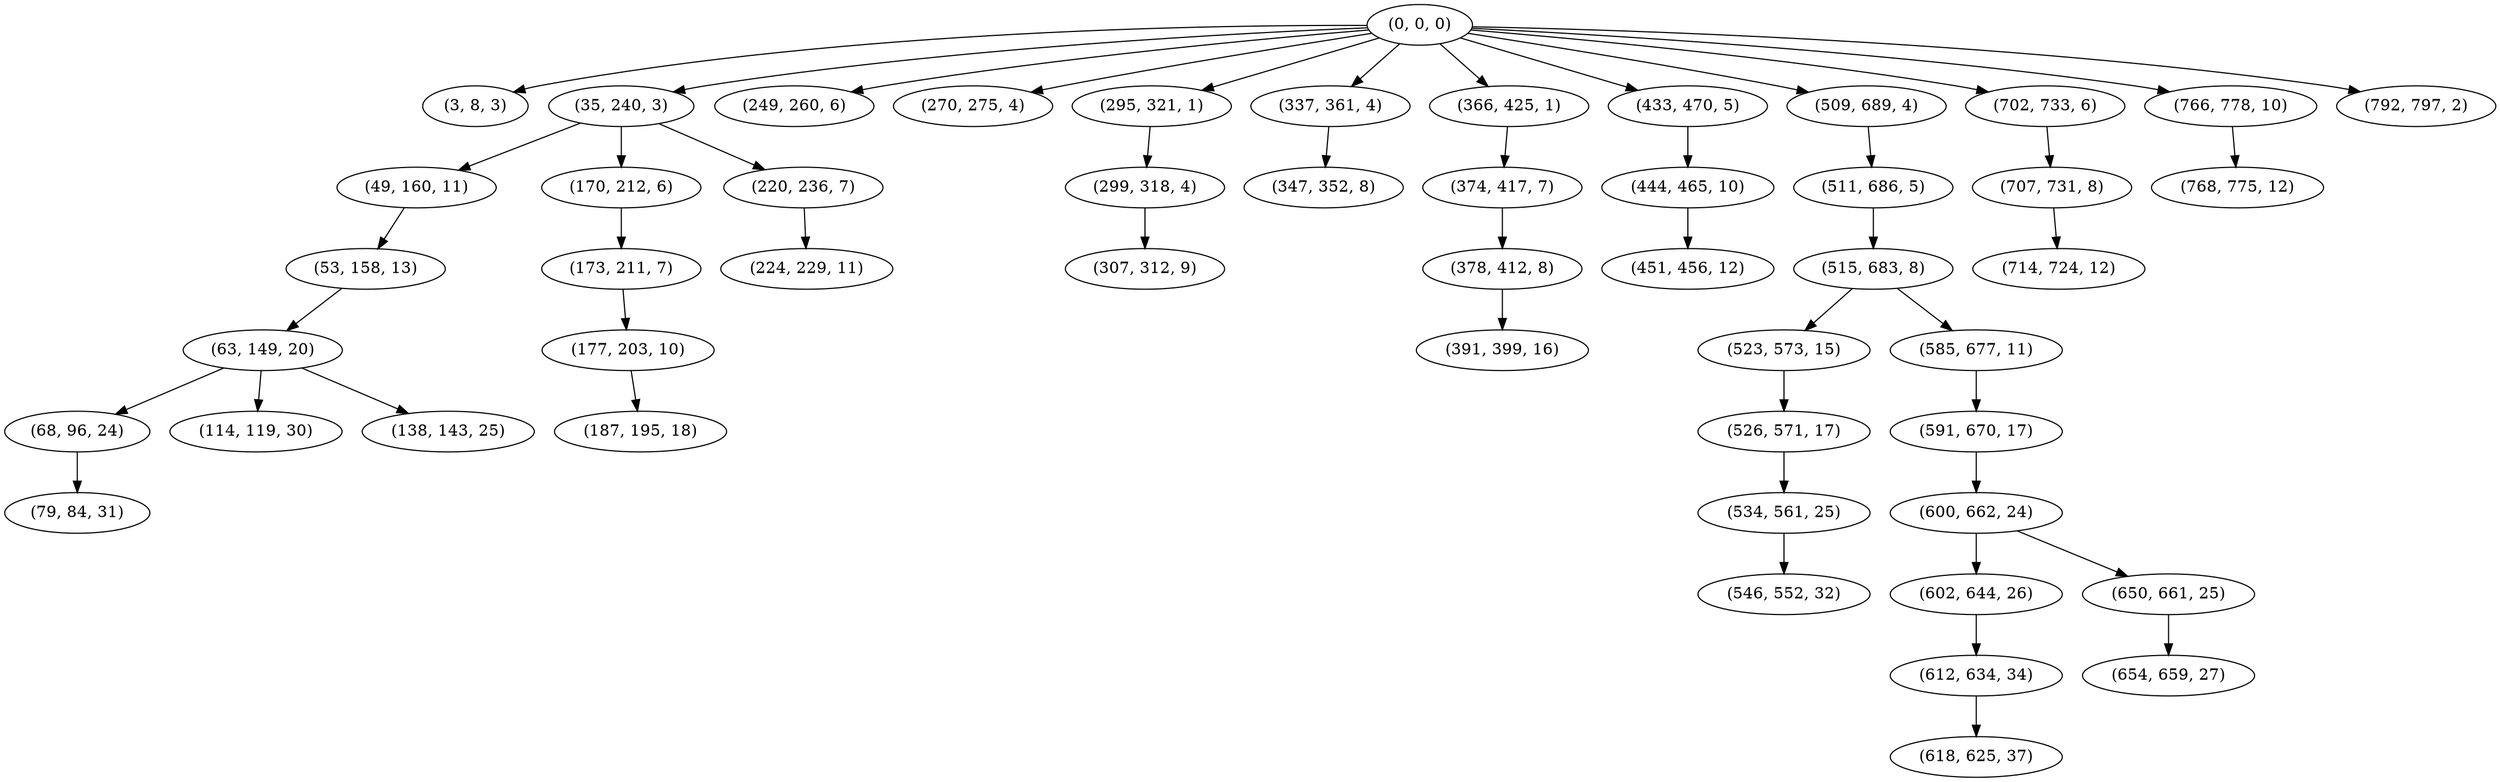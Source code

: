 digraph tree {
    "(0, 0, 0)";
    "(3, 8, 3)";
    "(35, 240, 3)";
    "(49, 160, 11)";
    "(53, 158, 13)";
    "(63, 149, 20)";
    "(68, 96, 24)";
    "(79, 84, 31)";
    "(114, 119, 30)";
    "(138, 143, 25)";
    "(170, 212, 6)";
    "(173, 211, 7)";
    "(177, 203, 10)";
    "(187, 195, 18)";
    "(220, 236, 7)";
    "(224, 229, 11)";
    "(249, 260, 6)";
    "(270, 275, 4)";
    "(295, 321, 1)";
    "(299, 318, 4)";
    "(307, 312, 9)";
    "(337, 361, 4)";
    "(347, 352, 8)";
    "(366, 425, 1)";
    "(374, 417, 7)";
    "(378, 412, 8)";
    "(391, 399, 16)";
    "(433, 470, 5)";
    "(444, 465, 10)";
    "(451, 456, 12)";
    "(509, 689, 4)";
    "(511, 686, 5)";
    "(515, 683, 8)";
    "(523, 573, 15)";
    "(526, 571, 17)";
    "(534, 561, 25)";
    "(546, 552, 32)";
    "(585, 677, 11)";
    "(591, 670, 17)";
    "(600, 662, 24)";
    "(602, 644, 26)";
    "(612, 634, 34)";
    "(618, 625, 37)";
    "(650, 661, 25)";
    "(654, 659, 27)";
    "(702, 733, 6)";
    "(707, 731, 8)";
    "(714, 724, 12)";
    "(766, 778, 10)";
    "(768, 775, 12)";
    "(792, 797, 2)";
    "(0, 0, 0)" -> "(3, 8, 3)";
    "(0, 0, 0)" -> "(35, 240, 3)";
    "(0, 0, 0)" -> "(249, 260, 6)";
    "(0, 0, 0)" -> "(270, 275, 4)";
    "(0, 0, 0)" -> "(295, 321, 1)";
    "(0, 0, 0)" -> "(337, 361, 4)";
    "(0, 0, 0)" -> "(366, 425, 1)";
    "(0, 0, 0)" -> "(433, 470, 5)";
    "(0, 0, 0)" -> "(509, 689, 4)";
    "(0, 0, 0)" -> "(702, 733, 6)";
    "(0, 0, 0)" -> "(766, 778, 10)";
    "(0, 0, 0)" -> "(792, 797, 2)";
    "(35, 240, 3)" -> "(49, 160, 11)";
    "(35, 240, 3)" -> "(170, 212, 6)";
    "(35, 240, 3)" -> "(220, 236, 7)";
    "(49, 160, 11)" -> "(53, 158, 13)";
    "(53, 158, 13)" -> "(63, 149, 20)";
    "(63, 149, 20)" -> "(68, 96, 24)";
    "(63, 149, 20)" -> "(114, 119, 30)";
    "(63, 149, 20)" -> "(138, 143, 25)";
    "(68, 96, 24)" -> "(79, 84, 31)";
    "(170, 212, 6)" -> "(173, 211, 7)";
    "(173, 211, 7)" -> "(177, 203, 10)";
    "(177, 203, 10)" -> "(187, 195, 18)";
    "(220, 236, 7)" -> "(224, 229, 11)";
    "(295, 321, 1)" -> "(299, 318, 4)";
    "(299, 318, 4)" -> "(307, 312, 9)";
    "(337, 361, 4)" -> "(347, 352, 8)";
    "(366, 425, 1)" -> "(374, 417, 7)";
    "(374, 417, 7)" -> "(378, 412, 8)";
    "(378, 412, 8)" -> "(391, 399, 16)";
    "(433, 470, 5)" -> "(444, 465, 10)";
    "(444, 465, 10)" -> "(451, 456, 12)";
    "(509, 689, 4)" -> "(511, 686, 5)";
    "(511, 686, 5)" -> "(515, 683, 8)";
    "(515, 683, 8)" -> "(523, 573, 15)";
    "(515, 683, 8)" -> "(585, 677, 11)";
    "(523, 573, 15)" -> "(526, 571, 17)";
    "(526, 571, 17)" -> "(534, 561, 25)";
    "(534, 561, 25)" -> "(546, 552, 32)";
    "(585, 677, 11)" -> "(591, 670, 17)";
    "(591, 670, 17)" -> "(600, 662, 24)";
    "(600, 662, 24)" -> "(602, 644, 26)";
    "(600, 662, 24)" -> "(650, 661, 25)";
    "(602, 644, 26)" -> "(612, 634, 34)";
    "(612, 634, 34)" -> "(618, 625, 37)";
    "(650, 661, 25)" -> "(654, 659, 27)";
    "(702, 733, 6)" -> "(707, 731, 8)";
    "(707, 731, 8)" -> "(714, 724, 12)";
    "(766, 778, 10)" -> "(768, 775, 12)";
}
